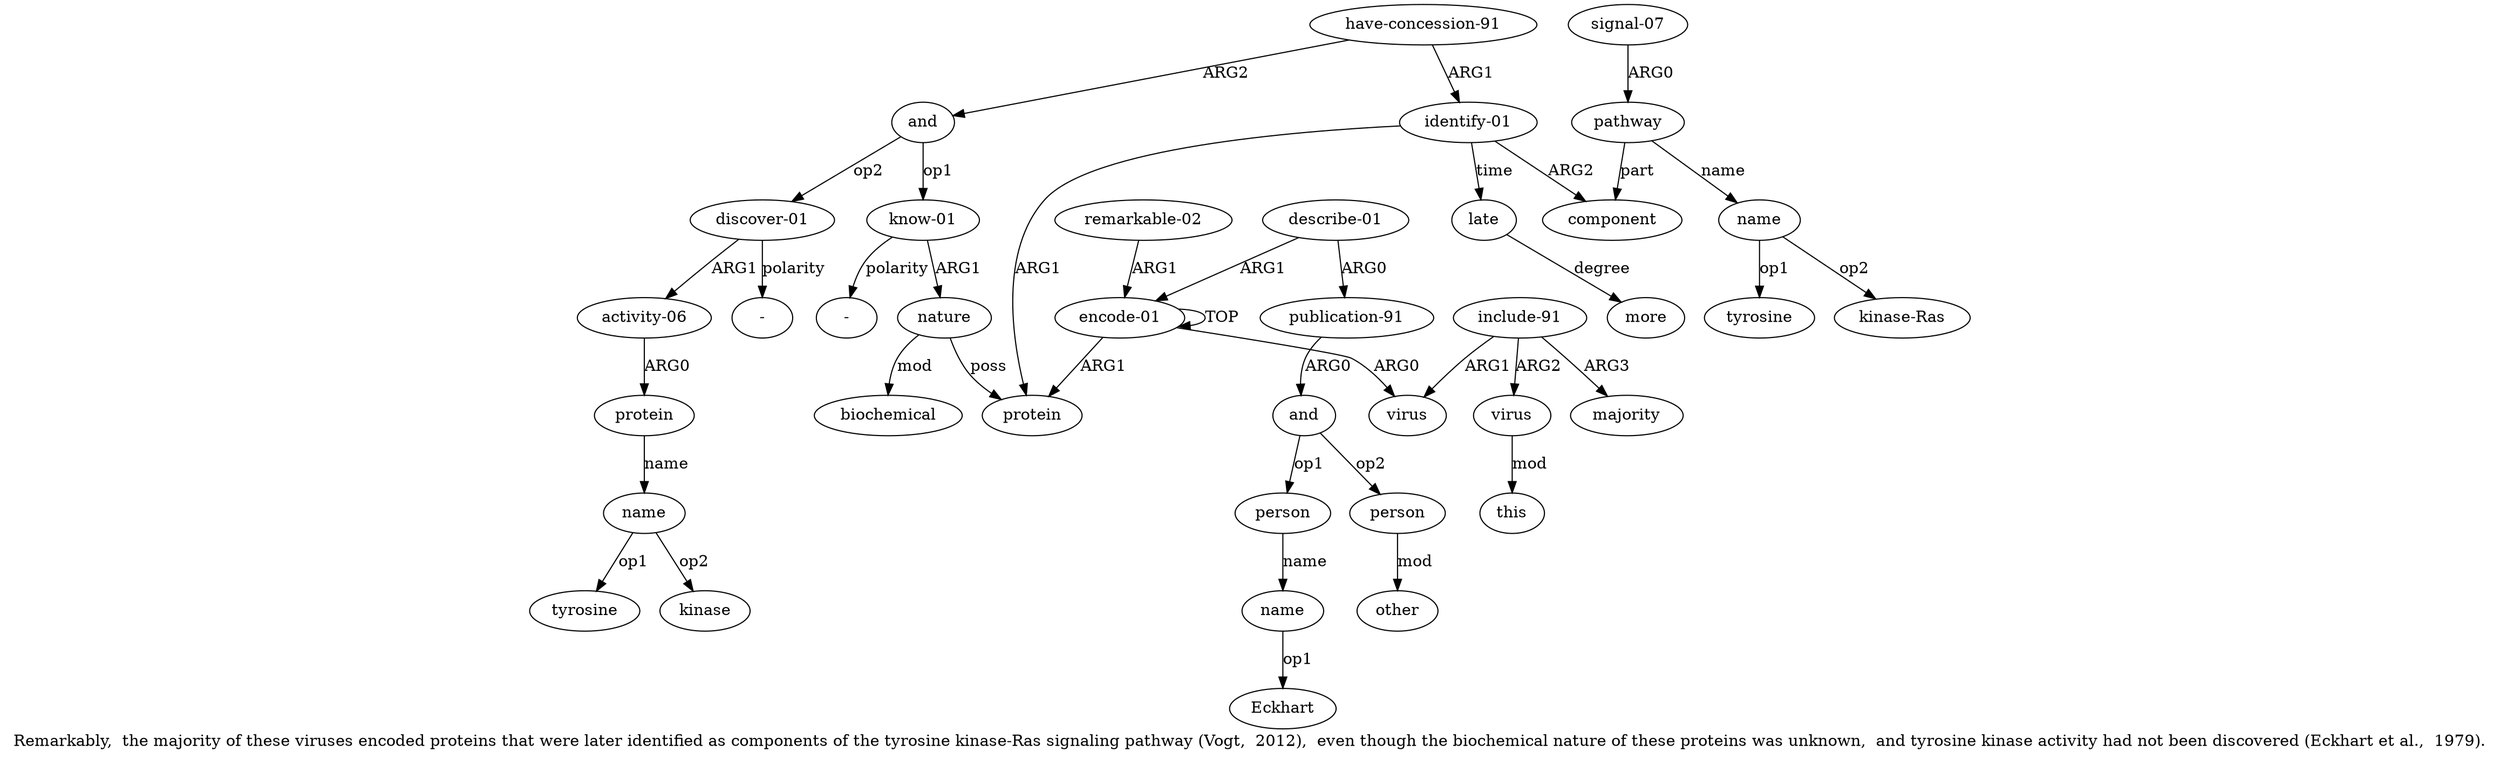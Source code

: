 digraph  {
	graph [label="Remarkably,  the majority of these viruses encoded proteins that were later identified as components of the tyrosine kinase-Ras \
signaling pathway (Vogt,  2012),  even though the biochemical nature of these proteins was unknown,  and tyrosine kinase activity \
had not been discovered (Eckhart et al.,  1979)."];
	node [label="\N"];
	a20	 [color=black,
		gold_ind=20,
		gold_label="activity-06",
		label="activity-06",
		test_ind=20,
		test_label="activity-06"];
	a21	 [color=black,
		gold_ind=21,
		gold_label=protein,
		label=protein,
		test_ind=21,
		test_label=protein];
	a20 -> a21 [key=0,
	color=black,
	gold_label=ARG0,
	label=ARG0,
	test_label=ARG0];
a22 [color=black,
	gold_ind=22,
	gold_label=name,
	label=name,
	test_ind=22,
	test_label=name];
a21 -> a22 [key=0,
color=black,
gold_label=name,
label=name,
test_label=name];
"a22 tyrosine" [color=black,
gold_ind=-1,
gold_label=tyrosine,
label=tyrosine,
test_ind=-1,
test_label=tyrosine];
a22 -> "a22 tyrosine" [key=0,
color=black,
gold_label=op1,
label=op1,
test_label=op1];
"a22 kinase" [color=black,
gold_ind=-1,
gold_label=kinase,
label=kinase,
test_ind=-1,
test_label=kinase];
a22 -> "a22 kinase" [key=0,
color=black,
gold_label=op2,
label=op2,
test_label=op2];
a23 [color=black,
gold_ind=23,
gold_label="remarkable-02",
label="remarkable-02",
test_ind=23,
test_label="remarkable-02"];
a0 [color=black,
gold_ind=0,
gold_label="encode-01",
label="encode-01",
test_ind=0,
test_label="encode-01"];
a23 -> a0 [key=0,
color=black,
gold_label=ARG1,
label=ARG1,
test_label=ARG1];
a24 [color=black,
gold_ind=24,
gold_label="describe-01",
label="describe-01",
test_ind=24,
test_label="describe-01"];
a25 [color=black,
gold_ind=25,
gold_label="publication-91",
label="publication-91",
test_ind=25,
test_label="publication-91"];
a24 -> a25 [key=0,
color=black,
gold_label=ARG0,
label=ARG0,
test_label=ARG0];
a24 -> a0 [key=0,
color=black,
gold_label=ARG1,
label=ARG1,
test_label=ARG1];
a26 [color=black,
gold_ind=26,
gold_label=and,
label=and,
test_ind=26,
test_label=and];
a25 -> a26 [key=0,
color=black,
gold_label=ARG0,
label=ARG0,
test_label=ARG0];
a27 [color=black,
gold_ind=27,
gold_label=person,
label=person,
test_ind=27,
test_label=person];
a26 -> a27 [key=0,
color=black,
gold_label=op1,
label=op1,
test_label=op1];
a29 [color=black,
gold_ind=29,
gold_label=person,
label=person,
test_ind=29,
test_label=person];
a26 -> a29 [key=0,
color=black,
gold_label=op2,
label=op2,
test_label=op2];
a28 [color=black,
gold_ind=28,
gold_label=name,
label=name,
test_ind=28,
test_label=name];
a27 -> a28 [key=0,
color=black,
gold_label=name,
label=name,
test_label=name];
"a28 Eckhart" [color=black,
gold_ind=-1,
gold_label=Eckhart,
label=Eckhart,
test_ind=-1,
test_label=Eckhart];
a28 -> "a28 Eckhart" [key=0,
color=black,
gold_label=op1,
label=op1,
test_label=op1];
a30 [color=black,
gold_ind=30,
gold_label=other,
label=other,
test_ind=30,
test_label=other];
a29 -> a30 [key=0,
color=black,
gold_label=mod,
label=mod,
test_label=mod];
"a10 tyrosine" [color=black,
gold_ind=-1,
gold_label=tyrosine,
label=tyrosine,
test_ind=-1,
test_label=tyrosine];
"a16 -" [color=black,
gold_ind=-1,
gold_label="-",
label="-",
test_ind=-1,
test_label="-"];
a15 [color=black,
gold_ind=15,
gold_label=and,
label=and,
test_ind=15,
test_label=and];
a16 [color=black,
gold_ind=16,
gold_label="know-01",
label="know-01",
test_ind=16,
test_label="know-01"];
a15 -> a16 [key=0,
color=black,
gold_label=op1,
label=op1,
test_label=op1];
a19 [color=black,
gold_ind=19,
gold_label="discover-01",
label="discover-01",
test_ind=19,
test_label="discover-01"];
a15 -> a19 [key=0,
color=black,
gold_label=op2,
label=op2,
test_label=op2];
a14 [color=black,
gold_ind=14,
gold_label="have-concession-91",
label="have-concession-91",
test_ind=14,
test_label="have-concession-91"];
a14 -> a15 [key=0,
color=black,
gold_label=ARG2,
label=ARG2,
test_label=ARG2];
a7 [color=black,
gold_ind=7,
gold_label="identify-01",
label="identify-01",
test_ind=7,
test_label="identify-01"];
a14 -> a7 [key=0,
color=black,
gold_label=ARG1,
label=ARG1,
test_label=ARG1];
a17 [color=black,
gold_ind=17,
gold_label=nature,
label=nature,
test_ind=17,
test_label=nature];
a18 [color=black,
gold_ind=18,
gold_label=biochemical,
label=biochemical,
test_ind=18,
test_label=biochemical];
a17 -> a18 [key=0,
color=black,
gold_label=mod,
label=mod,
test_label=mod];
a6 [color=black,
gold_ind=6,
gold_label=protein,
label=protein,
test_ind=6,
test_label=protein];
a17 -> a6 [key=0,
color=black,
gold_label=poss,
label=poss,
test_label=poss];
a16 -> "a16 -" [key=0,
color=black,
gold_label=polarity,
label=polarity,
test_label=polarity];
a16 -> a17 [key=0,
color=black,
gold_label=ARG1,
label=ARG1,
test_label=ARG1];
a11 [color=black,
gold_ind=11,
gold_label="signal-07",
label="signal-07",
test_ind=11,
test_label="signal-07"];
a9 [color=black,
gold_ind=9,
gold_label=pathway,
label=pathway,
test_ind=9,
test_label=pathway];
a11 -> a9 [key=0,
color=black,
gold_label=ARG0,
label=ARG0,
test_label=ARG0];
a10 [color=black,
gold_ind=10,
gold_label=name,
label=name,
test_ind=10,
test_label=name];
a10 -> "a10 tyrosine" [key=0,
color=black,
gold_label=op1,
label=op1,
test_label=op1];
"a10 kinase-Ras" [color=black,
gold_ind=-1,
gold_label="kinase-Ras",
label="kinase-Ras",
test_ind=-1,
test_label="kinase-Ras"];
a10 -> "a10 kinase-Ras" [key=0,
color=black,
gold_label=op2,
label=op2,
test_label=op2];
a13 [color=black,
gold_ind=13,
gold_label=more,
label=more,
test_ind=13,
test_label=more];
a12 [color=black,
gold_ind=12,
gold_label=late,
label=late,
test_ind=12,
test_label=late];
a12 -> a13 [key=0,
color=black,
gold_label=degree,
label=degree,
test_label=degree];
a19 -> a20 [key=0,
color=black,
gold_label=ARG1,
label=ARG1,
test_label=ARG1];
"a19 -" [color=black,
gold_ind=-1,
gold_label="-",
label="-",
test_ind=-1,
test_label="-"];
a19 -> "a19 -" [key=0,
color=black,
gold_label=polarity,
label=polarity,
test_label=polarity];
a1 [color=black,
gold_ind=1,
gold_label=virus,
label=virus,
test_ind=1,
test_label=virus];
a0 -> a1 [key=0,
color=black,
gold_label=ARG0,
label=ARG0,
test_label=ARG0];
a0 -> a0 [key=0,
color=black,
gold_label=TOP,
label=TOP,
test_label=TOP];
a0 -> a6 [key=0,
color=black,
gold_label=ARG1,
label=ARG1,
test_label=ARG1];
a3 [color=black,
gold_ind=3,
gold_label=virus,
label=virus,
test_ind=3,
test_label=virus];
a4 [color=black,
gold_ind=4,
gold_label=this,
label=this,
test_ind=4,
test_label=this];
a3 -> a4 [key=0,
color=black,
gold_label=mod,
label=mod,
test_label=mod];
a2 [color=black,
gold_ind=2,
gold_label="include-91",
label="include-91",
test_ind=2,
test_label="include-91"];
a2 -> a1 [key=0,
color=black,
gold_label=ARG1,
label=ARG1,
test_label=ARG1];
a2 -> a3 [key=0,
color=black,
gold_label=ARG2,
label=ARG2,
test_label=ARG2];
a5 [color=black,
gold_ind=5,
gold_label=majority,
label=majority,
test_ind=5,
test_label=majority];
a2 -> a5 [key=0,
color=black,
gold_label=ARG3,
label=ARG3,
test_label=ARG3];
a7 -> a12 [key=0,
color=black,
gold_label=time,
label=time,
test_label=time];
a7 -> a6 [key=0,
color=black,
gold_label=ARG1,
label=ARG1,
test_label=ARG1];
a8 [color=black,
gold_ind=8,
gold_label=component,
label=component,
test_ind=8,
test_label=component];
a7 -> a8 [key=0,
color=black,
gold_label=ARG2,
label=ARG2,
test_label=ARG2];
a9 -> a10 [key=0,
color=black,
gold_label=name,
label=name,
test_label=name];
a9 -> a8 [key=0,
color=black,
gold_label=part,
label=part,
test_label=part];
}
